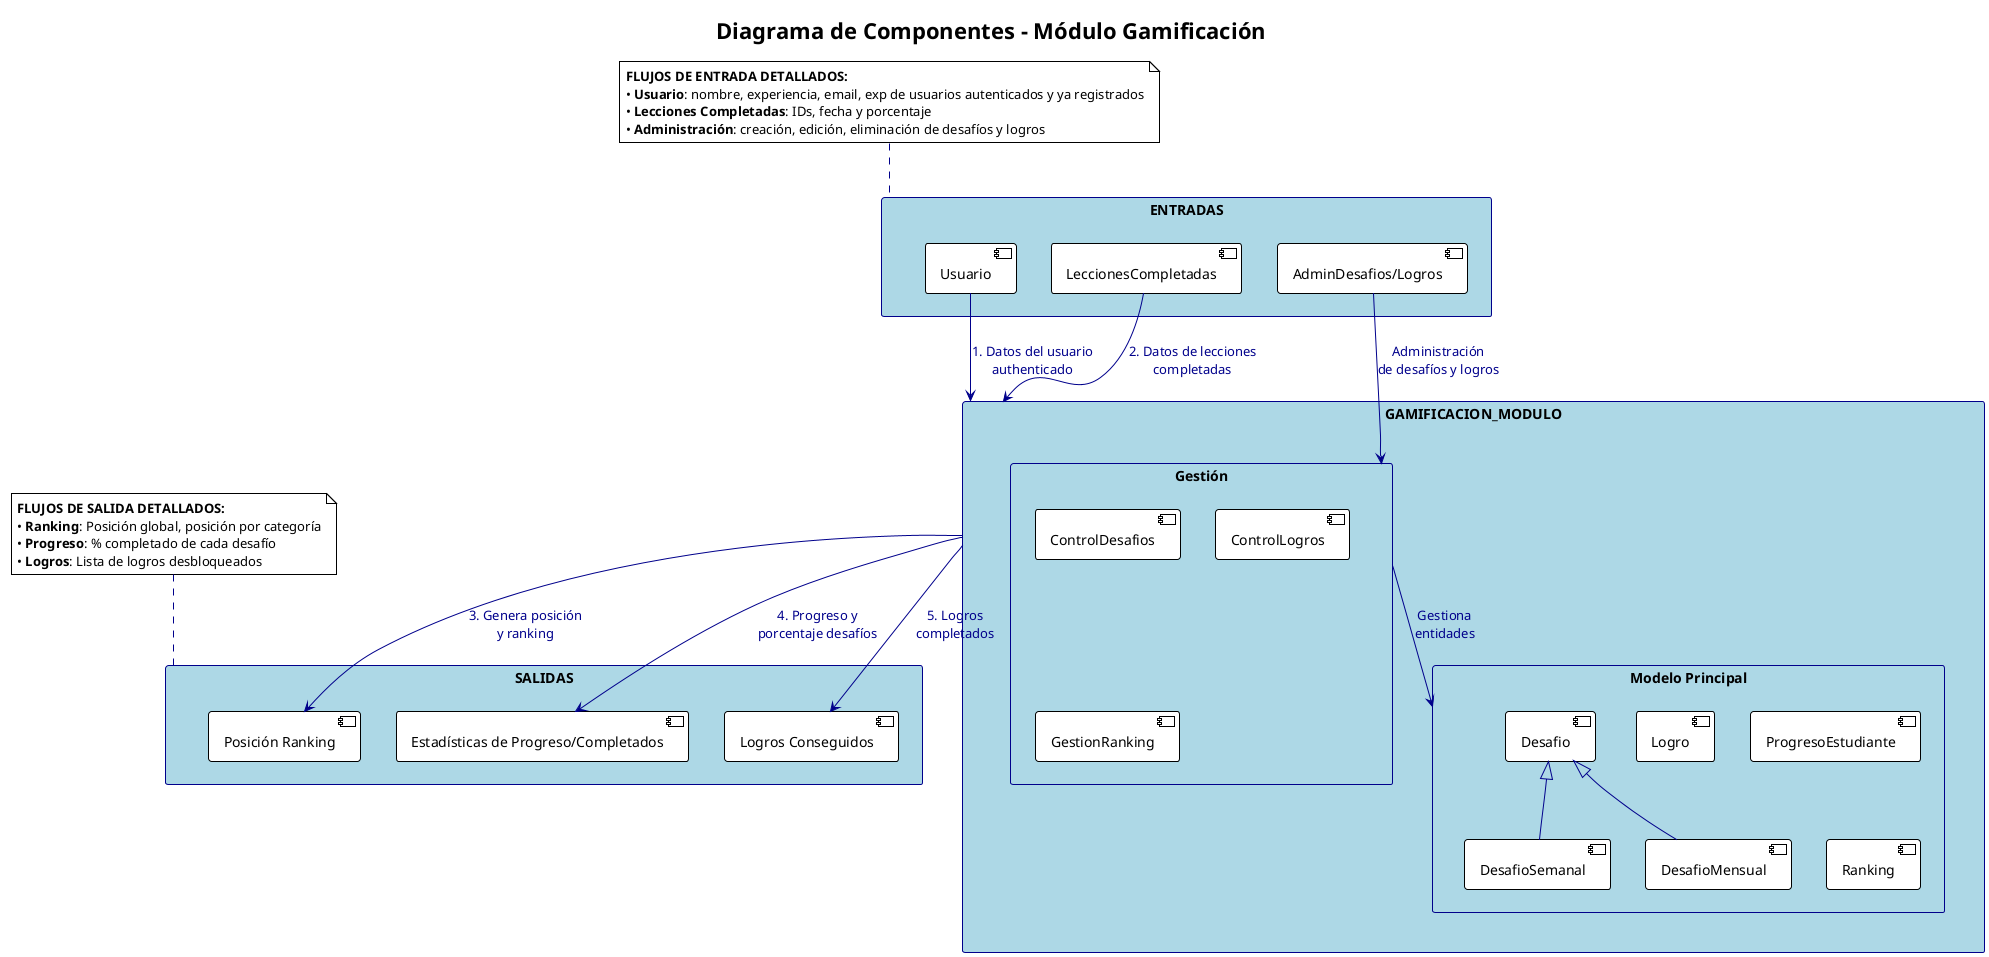 @startuml Flujos_Entrada_Salida_Gamificacion

!theme plain
title Diagrama de Componentes - Módulo Gamificación

skinparam rectangle {
    BackgroundColor LightBlue
    BorderColor DarkBlue
}

skinparam arrow {
    Color DarkBlue
    FontColor DarkBlue
}

' === ENTRADAS AL MÓDULO ===
rectangle "**ENTRADAS**" as Entradas {
  [Usuario] as UserIn
  [LeccionesCompletadas] as LessonsIn
 [AdminDesafios/Logros] as AdminIn
}

' === NÚCLEO DEL MÓDULO GAMIFICACIÓN ===
rectangle "**GAMIFICACION_MODULO**" as Core {

  rectangle "Modelo Principal" as ModeloCore {
    [Logro]
    [Desafio]
    [DesafioSemanal]
    [DesafioMensual]
    [ProgresoEstudiante]
    [Ranking]
  }

  rectangle "Gestión" as Gestion {
    [ControlDesafios]
    [ControlLogros]
    [GestionRanking]
  }

}

' === SALIDAS DEL MÓDULO ===
rectangle "**SALIDAS**" as Salidas {
  [Posición Ranking] as RankOut
  [Estadísticas de Progreso/Completados] as ProgressOut
  [Logros Conseguidos] as AchievementOut
}


' === FLUJOS DE ENTRADA ===
UserIn --> Core : "1. Datos del usuario\nauthenticado"
LessonsIn --> Core : "2. Datos de lecciones\ncompletadas"
AdminIn --> Gestion : "Administración\nde desafíos y logros"

' === FLUJOS INTERNOS ===
Gestion --> ModeloCore : "Gestiona\nentidades"

' === FLUJOS DE SALIDA ===
Core --> RankOut : "3. Genera posición\ny ranking"
Core --> ProgressOut : "4. Progreso y\nporcentaje desafíos"
Core --> AchievementOut : "5. Logros\ncompletados"

' === INTERACCIÓN CON GUI ===

' === NOTAS DETALLADAS ===
note as N1
**FLUJOS DE ENTRADA DETALLADOS:**
• **Usuario**: nombre, experiencia, email, exp de usuarios autenticados y ya registrados
• **Lecciones Completadas**: IDs, fecha y porcentaje
• **Administración**: creación, edición, eliminación de desafíos y logros
end note

note as N2
**FLUJOS DE SALIDA DETALLADOS:**
• **Ranking**: Posición global, posición por categoría
• **Progreso**: % completado de cada desafío
• **Logros**: Lista de logros desbloqueados
end note


N1 .. Entradas
N2 .. Salidas

' === HERENCIA EN MODELO PRINCIPAL ===
[Desafio] <|-- [DesafioSemanal]
[Desafio] <|-- [DesafioMensual]

@enduml
